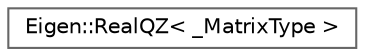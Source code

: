 digraph "Graphical Class Hierarchy"
{
 // LATEX_PDF_SIZE
  bgcolor="transparent";
  edge [fontname=Helvetica,fontsize=10,labelfontname=Helvetica,labelfontsize=10];
  node [fontname=Helvetica,fontsize=10,shape=box,height=0.2,width=0.4];
  rankdir="LR";
  Node0 [id="Node000000",label="Eigen::RealQZ\< _MatrixType \>",height=0.2,width=0.4,color="grey40", fillcolor="white", style="filled",URL="$classEigen_1_1RealQZ.html",tooltip="Performs a real QZ decomposition of a pair of square matrices."];
}
